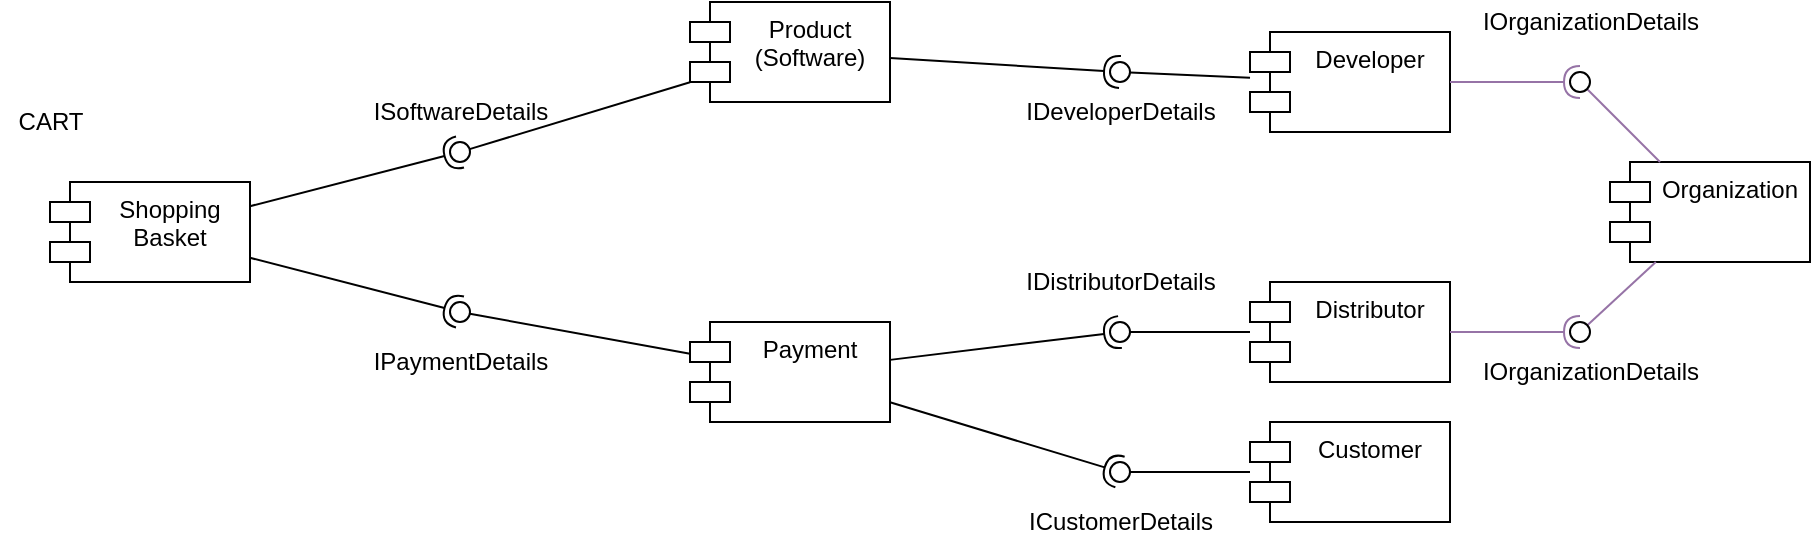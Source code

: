 <mxfile version="17.4.5" type="github">
  <diagram id="DhTkyQSxUMTwu6wX2p3q" name="Page-1">
    <mxGraphModel dx="1038" dy="579" grid="1" gridSize="10" guides="1" tooltips="1" connect="1" arrows="1" fold="1" page="1" pageScale="1" pageWidth="1169" pageHeight="1654" math="0" shadow="0">
      <root>
        <mxCell id="0" />
        <mxCell id="1" parent="0" />
        <mxCell id="XGX5eF3X8VLQE5c7TFZi-1" value="Product&#xa;(Software)" style="shape=module;align=left;spacingLeft=20;align=center;verticalAlign=top;" parent="1" vertex="1">
          <mxGeometry x="460" y="120" width="100" height="50" as="geometry" />
        </mxCell>
        <mxCell id="XGX5eF3X8VLQE5c7TFZi-2" value="Customer" style="shape=module;align=left;spacingLeft=20;align=center;verticalAlign=top;" parent="1" vertex="1">
          <mxGeometry x="740" y="330" width="100" height="50" as="geometry" />
        </mxCell>
        <mxCell id="XGX5eF3X8VLQE5c7TFZi-3" value="Distributor&#xa;" style="shape=module;align=left;spacingLeft=20;align=center;verticalAlign=top;" parent="1" vertex="1">
          <mxGeometry x="740" y="260" width="100" height="50" as="geometry" />
        </mxCell>
        <mxCell id="XGX5eF3X8VLQE5c7TFZi-4" value="Shopping &#xa;Basket" style="shape=module;align=left;spacingLeft=20;align=center;verticalAlign=top;" parent="1" vertex="1">
          <mxGeometry x="140" y="210" width="100" height="50" as="geometry" />
        </mxCell>
        <mxCell id="XGX5eF3X8VLQE5c7TFZi-5" value="" style="rounded=0;orthogonalLoop=1;jettySize=auto;html=1;endArrow=none;endFill=0;sketch=0;sourcePerimeterSpacing=0;targetPerimeterSpacing=0;" parent="1" source="XGX5eF3X8VLQE5c7TFZi-1" target="XGX5eF3X8VLQE5c7TFZi-7" edge="1">
          <mxGeometry relative="1" as="geometry">
            <mxPoint x="280" y="185" as="sourcePoint" />
          </mxGeometry>
        </mxCell>
        <mxCell id="XGX5eF3X8VLQE5c7TFZi-6" value="" style="rounded=0;orthogonalLoop=1;jettySize=auto;html=1;endArrow=halfCircle;endFill=0;entryX=0.5;entryY=0.5;endSize=6;strokeWidth=1;sketch=0;" parent="1" source="XGX5eF3X8VLQE5c7TFZi-4" target="XGX5eF3X8VLQE5c7TFZi-7" edge="1">
          <mxGeometry relative="1" as="geometry">
            <mxPoint x="320" y="185" as="sourcePoint" />
          </mxGeometry>
        </mxCell>
        <mxCell id="XGX5eF3X8VLQE5c7TFZi-7" value="" style="ellipse;whiteSpace=wrap;html=1;align=center;aspect=fixed;resizable=0;points=[];outlineConnect=0;sketch=0;" parent="1" vertex="1">
          <mxGeometry x="340" y="190" width="10" height="10" as="geometry" />
        </mxCell>
        <mxCell id="XGX5eF3X8VLQE5c7TFZi-8" value="ISoftwareDetails" style="text;html=1;align=center;verticalAlign=middle;resizable=0;points=[];autosize=1;strokeColor=none;fillColor=none;" parent="1" vertex="1">
          <mxGeometry x="295" y="165" width="100" height="20" as="geometry" />
        </mxCell>
        <mxCell id="XGX5eF3X8VLQE5c7TFZi-9" value="" style="rounded=0;orthogonalLoop=1;jettySize=auto;html=1;endArrow=none;endFill=0;sketch=0;sourcePerimeterSpacing=0;targetPerimeterSpacing=0;" parent="1" source="XGX5eF3X8VLQE5c7TFZi-2" target="XGX5eF3X8VLQE5c7TFZi-11" edge="1">
          <mxGeometry relative="1" as="geometry">
            <mxPoint x="640" y="330" as="sourcePoint" />
          </mxGeometry>
        </mxCell>
        <mxCell id="XGX5eF3X8VLQE5c7TFZi-10" value="" style="rounded=0;orthogonalLoop=1;jettySize=auto;html=1;endArrow=halfCircle;endFill=0;entryX=0.5;entryY=0.5;endSize=6;strokeWidth=1;sketch=0;" parent="1" source="XGX5eF3X8VLQE5c7TFZi-17" target="XGX5eF3X8VLQE5c7TFZi-11" edge="1">
          <mxGeometry relative="1" as="geometry">
            <mxPoint x="560" y="270" as="sourcePoint" />
          </mxGeometry>
        </mxCell>
        <mxCell id="XGX5eF3X8VLQE5c7TFZi-11" value="" style="ellipse;whiteSpace=wrap;html=1;align=center;aspect=fixed;resizable=0;points=[];outlineConnect=0;sketch=0;" parent="1" vertex="1">
          <mxGeometry x="670" y="350" width="10" height="10" as="geometry" />
        </mxCell>
        <mxCell id="XGX5eF3X8VLQE5c7TFZi-12" value="ICustomerDetails" style="text;html=1;align=center;verticalAlign=middle;resizable=0;points=[];autosize=1;strokeColor=none;fillColor=none;" parent="1" vertex="1">
          <mxGeometry x="620" y="370" width="110" height="20" as="geometry" />
        </mxCell>
        <mxCell id="XGX5eF3X8VLQE5c7TFZi-13" value="" style="rounded=0;orthogonalLoop=1;jettySize=auto;html=1;endArrow=none;endFill=0;sketch=0;sourcePerimeterSpacing=0;targetPerimeterSpacing=0;" parent="1" source="XGX5eF3X8VLQE5c7TFZi-3" target="XGX5eF3X8VLQE5c7TFZi-15" edge="1">
          <mxGeometry relative="1" as="geometry">
            <mxPoint x="820" y="155" as="sourcePoint" />
          </mxGeometry>
        </mxCell>
        <mxCell id="XGX5eF3X8VLQE5c7TFZi-14" value="" style="rounded=0;orthogonalLoop=1;jettySize=auto;html=1;endArrow=halfCircle;endFill=0;entryX=0.5;entryY=0.5;endSize=6;strokeWidth=1;sketch=0;" parent="1" source="XGX5eF3X8VLQE5c7TFZi-17" target="XGX5eF3X8VLQE5c7TFZi-15" edge="1">
          <mxGeometry relative="1" as="geometry">
            <mxPoint x="830" y="250" as="sourcePoint" />
          </mxGeometry>
        </mxCell>
        <mxCell id="XGX5eF3X8VLQE5c7TFZi-15" value="" style="ellipse;whiteSpace=wrap;html=1;align=center;aspect=fixed;resizable=0;points=[];outlineConnect=0;sketch=0;" parent="1" vertex="1">
          <mxGeometry x="670" y="280" width="10" height="10" as="geometry" />
        </mxCell>
        <mxCell id="XGX5eF3X8VLQE5c7TFZi-16" value="IDistributorDetails" style="text;html=1;align=center;verticalAlign=middle;resizable=0;points=[];autosize=1;strokeColor=none;fillColor=none;" parent="1" vertex="1">
          <mxGeometry x="620" y="250" width="110" height="20" as="geometry" />
        </mxCell>
        <mxCell id="XGX5eF3X8VLQE5c7TFZi-17" value="Payment" style="shape=module;align=left;spacingLeft=20;align=center;verticalAlign=top;" parent="1" vertex="1">
          <mxGeometry x="460" y="280" width="100" height="50" as="geometry" />
        </mxCell>
        <mxCell id="XGX5eF3X8VLQE5c7TFZi-18" value="" style="rounded=0;orthogonalLoop=1;jettySize=auto;html=1;endArrow=none;endFill=0;sketch=0;sourcePerimeterSpacing=0;targetPerimeterSpacing=0;" parent="1" source="XGX5eF3X8VLQE5c7TFZi-17" target="XGX5eF3X8VLQE5c7TFZi-20" edge="1">
          <mxGeometry relative="1" as="geometry">
            <mxPoint x="280" y="315" as="sourcePoint" />
          </mxGeometry>
        </mxCell>
        <mxCell id="XGX5eF3X8VLQE5c7TFZi-19" value="" style="rounded=0;orthogonalLoop=1;jettySize=auto;html=1;endArrow=halfCircle;endFill=0;entryX=0.5;entryY=0.5;endSize=6;strokeWidth=1;sketch=0;" parent="1" source="XGX5eF3X8VLQE5c7TFZi-4" target="XGX5eF3X8VLQE5c7TFZi-20" edge="1">
          <mxGeometry relative="1" as="geometry">
            <mxPoint x="320" y="315" as="sourcePoint" />
          </mxGeometry>
        </mxCell>
        <mxCell id="XGX5eF3X8VLQE5c7TFZi-20" value="" style="ellipse;whiteSpace=wrap;html=1;align=center;aspect=fixed;resizable=0;points=[];outlineConnect=0;sketch=0;" parent="1" vertex="1">
          <mxGeometry x="340" y="270" width="10" height="10" as="geometry" />
        </mxCell>
        <mxCell id="XGX5eF3X8VLQE5c7TFZi-22" value="Developer&#xa;" style="shape=module;align=left;spacingLeft=20;align=center;verticalAlign=top;" parent="1" vertex="1">
          <mxGeometry x="740" y="135" width="100" height="50" as="geometry" />
        </mxCell>
        <mxCell id="XGX5eF3X8VLQE5c7TFZi-23" value="Organization" style="shape=module;align=left;spacingLeft=20;align=center;verticalAlign=top;" parent="1" vertex="1">
          <mxGeometry x="920" y="200" width="100" height="50" as="geometry" />
        </mxCell>
        <mxCell id="XGX5eF3X8VLQE5c7TFZi-24" value="IPaymentDetails" style="text;html=1;align=center;verticalAlign=middle;resizable=0;points=[];autosize=1;strokeColor=none;fillColor=none;" parent="1" vertex="1">
          <mxGeometry x="295" y="290" width="100" height="20" as="geometry" />
        </mxCell>
        <mxCell id="XGX5eF3X8VLQE5c7TFZi-30" value="" style="rounded=0;orthogonalLoop=1;jettySize=auto;html=1;endArrow=none;endFill=0;sketch=0;sourcePerimeterSpacing=0;targetPerimeterSpacing=0;" parent="1" source="XGX5eF3X8VLQE5c7TFZi-22" target="XGX5eF3X8VLQE5c7TFZi-32" edge="1">
          <mxGeometry relative="1" as="geometry">
            <mxPoint x="670" y="175" as="sourcePoint" />
          </mxGeometry>
        </mxCell>
        <mxCell id="XGX5eF3X8VLQE5c7TFZi-31" value="" style="rounded=0;orthogonalLoop=1;jettySize=auto;html=1;endArrow=halfCircle;endFill=0;entryX=0.5;entryY=0.5;endSize=6;strokeWidth=1;sketch=0;" parent="1" source="XGX5eF3X8VLQE5c7TFZi-1" target="XGX5eF3X8VLQE5c7TFZi-32" edge="1">
          <mxGeometry relative="1" as="geometry">
            <mxPoint x="710" y="175" as="sourcePoint" />
          </mxGeometry>
        </mxCell>
        <mxCell id="XGX5eF3X8VLQE5c7TFZi-32" value="" style="ellipse;whiteSpace=wrap;html=1;align=center;aspect=fixed;resizable=0;points=[];outlineConnect=0;sketch=0;" parent="1" vertex="1">
          <mxGeometry x="670" y="150" width="10" height="10" as="geometry" />
        </mxCell>
        <mxCell id="XGX5eF3X8VLQE5c7TFZi-34" value="IDeveloperDetails" style="text;html=1;align=center;verticalAlign=middle;resizable=0;points=[];autosize=1;strokeColor=none;fillColor=none;" parent="1" vertex="1">
          <mxGeometry x="620" y="165" width="110" height="20" as="geometry" />
        </mxCell>
        <mxCell id="8Mcz727ElllOW_flEJY8-1" value="" style="rounded=0;orthogonalLoop=1;jettySize=auto;html=1;endArrow=none;endFill=0;sketch=0;sourcePerimeterSpacing=0;targetPerimeterSpacing=0;fillColor=#e1d5e7;strokeColor=#9673a6;" parent="1" source="XGX5eF3X8VLQE5c7TFZi-23" target="8Mcz727ElllOW_flEJY8-3" edge="1">
          <mxGeometry relative="1" as="geometry">
            <mxPoint x="900" y="295" as="sourcePoint" />
          </mxGeometry>
        </mxCell>
        <mxCell id="8Mcz727ElllOW_flEJY8-2" value="" style="rounded=0;orthogonalLoop=1;jettySize=auto;html=1;endArrow=halfCircle;endFill=0;entryX=0.5;entryY=0.5;endSize=6;strokeWidth=1;sketch=0;fillColor=#e1d5e7;strokeColor=#9673a6;" parent="1" source="XGX5eF3X8VLQE5c7TFZi-3" target="8Mcz727ElllOW_flEJY8-3" edge="1">
          <mxGeometry relative="1" as="geometry">
            <mxPoint x="940" y="295" as="sourcePoint" />
          </mxGeometry>
        </mxCell>
        <mxCell id="8Mcz727ElllOW_flEJY8-3" value="" style="ellipse;whiteSpace=wrap;html=1;align=center;aspect=fixed;resizable=0;points=[];outlineConnect=0;sketch=0;" parent="1" vertex="1">
          <mxGeometry x="900" y="280" width="10" height="10" as="geometry" />
        </mxCell>
        <mxCell id="8Mcz727ElllOW_flEJY8-4" value="" style="rounded=0;orthogonalLoop=1;jettySize=auto;html=1;endArrow=none;endFill=0;sketch=0;sourcePerimeterSpacing=0;targetPerimeterSpacing=0;fillColor=#e1d5e7;strokeColor=#9673a6;" parent="1" source="XGX5eF3X8VLQE5c7TFZi-23" target="8Mcz727ElllOW_flEJY8-6" edge="1">
          <mxGeometry relative="1" as="geometry">
            <mxPoint x="910" y="155" as="sourcePoint" />
          </mxGeometry>
        </mxCell>
        <mxCell id="8Mcz727ElllOW_flEJY8-5" value="" style="rounded=0;orthogonalLoop=1;jettySize=auto;html=1;endArrow=halfCircle;endFill=0;entryX=0.5;entryY=0.5;endSize=6;strokeWidth=1;sketch=0;fillColor=#e1d5e7;strokeColor=#9673a6;" parent="1" source="XGX5eF3X8VLQE5c7TFZi-22" target="8Mcz727ElllOW_flEJY8-6" edge="1">
          <mxGeometry relative="1" as="geometry">
            <mxPoint x="950" y="155" as="sourcePoint" />
            <Array as="points" />
          </mxGeometry>
        </mxCell>
        <mxCell id="8Mcz727ElllOW_flEJY8-6" value="" style="ellipse;whiteSpace=wrap;html=1;align=center;aspect=fixed;resizable=0;points=[];outlineConnect=0;sketch=0;" parent="1" vertex="1">
          <mxGeometry x="900" y="155" width="10" height="10" as="geometry" />
        </mxCell>
        <mxCell id="8Mcz727ElllOW_flEJY8-7" value="IOrganizationDetails" style="text;html=1;align=center;verticalAlign=middle;resizable=0;points=[];autosize=1;strokeColor=none;fillColor=none;" parent="1" vertex="1">
          <mxGeometry x="850" y="120" width="120" height="20" as="geometry" />
        </mxCell>
        <mxCell id="8Mcz727ElllOW_flEJY8-8" value="IOrganizationDetails" style="text;html=1;align=center;verticalAlign=middle;resizable=0;points=[];autosize=1;strokeColor=none;fillColor=none;" parent="1" vertex="1">
          <mxGeometry x="850" y="295" width="120" height="20" as="geometry" />
        </mxCell>
        <mxCell id="8Mcz727ElllOW_flEJY8-9" value="CART" style="text;html=1;align=center;verticalAlign=middle;resizable=0;points=[];autosize=1;strokeColor=none;fillColor=none;" parent="1" vertex="1">
          <mxGeometry x="115" y="170" width="50" height="20" as="geometry" />
        </mxCell>
      </root>
    </mxGraphModel>
  </diagram>
</mxfile>
